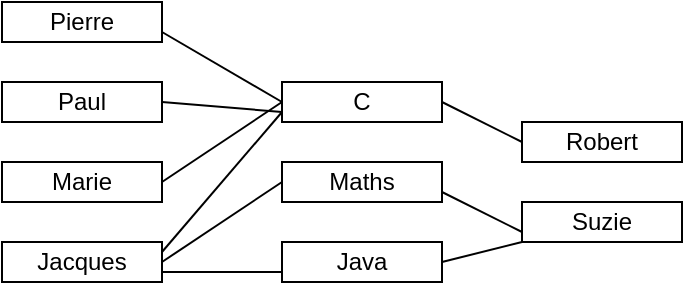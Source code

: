 <mxfile version="21.3.7" type="github">
  <diagram name="Page-1" id="W83nkq0wGUjShgSm_i4P">
    <mxGraphModel dx="624" dy="317" grid="1" gridSize="10" guides="1" tooltips="1" connect="1" arrows="1" fold="1" page="1" pageScale="1" pageWidth="827" pageHeight="1169" math="0" shadow="0">
      <root>
        <mxCell id="0" />
        <mxCell id="1" parent="0" />
        <mxCell id="p_mrfUnuA_tFeeekUHIw-1" value="Pierre" style="rounded=0;whiteSpace=wrap;html=1;" vertex="1" parent="1">
          <mxGeometry x="60" y="60" width="80" height="20" as="geometry" />
        </mxCell>
        <mxCell id="p_mrfUnuA_tFeeekUHIw-3" value="&lt;div&gt;Paul&lt;/div&gt;" style="rounded=0;whiteSpace=wrap;html=1;" vertex="1" parent="1">
          <mxGeometry x="60" y="100" width="80" height="20" as="geometry" />
        </mxCell>
        <mxCell id="p_mrfUnuA_tFeeekUHIw-6" value="Marie" style="rounded=0;whiteSpace=wrap;html=1;" vertex="1" parent="1">
          <mxGeometry x="60" y="140" width="80" height="20" as="geometry" />
        </mxCell>
        <mxCell id="p_mrfUnuA_tFeeekUHIw-7" value="Jacques" style="rounded=0;whiteSpace=wrap;html=1;" vertex="1" parent="1">
          <mxGeometry x="60" y="180" width="80" height="20" as="geometry" />
        </mxCell>
        <mxCell id="p_mrfUnuA_tFeeekUHIw-8" value="Java" style="rounded=0;whiteSpace=wrap;html=1;" vertex="1" parent="1">
          <mxGeometry x="200" y="180" width="80" height="20" as="geometry" />
        </mxCell>
        <mxCell id="p_mrfUnuA_tFeeekUHIw-9" value="C" style="rounded=0;whiteSpace=wrap;html=1;" vertex="1" parent="1">
          <mxGeometry x="200" y="100" width="80" height="20" as="geometry" />
        </mxCell>
        <mxCell id="p_mrfUnuA_tFeeekUHIw-10" value="Maths" style="rounded=0;whiteSpace=wrap;html=1;" vertex="1" parent="1">
          <mxGeometry x="200" y="140" width="80" height="20" as="geometry" />
        </mxCell>
        <mxCell id="p_mrfUnuA_tFeeekUHIw-11" value="Robert" style="rounded=0;whiteSpace=wrap;html=1;" vertex="1" parent="1">
          <mxGeometry x="320" y="120" width="80" height="20" as="geometry" />
        </mxCell>
        <mxCell id="p_mrfUnuA_tFeeekUHIw-12" value="Suzie" style="rounded=0;whiteSpace=wrap;html=1;" vertex="1" parent="1">
          <mxGeometry x="320" y="160" width="80" height="20" as="geometry" />
        </mxCell>
        <mxCell id="p_mrfUnuA_tFeeekUHIw-13" value="" style="endArrow=none;html=1;rounded=0;entryX=0;entryY=0.5;entryDx=0;entryDy=0;exitX=1;exitY=0.5;exitDx=0;exitDy=0;" edge="1" parent="1" source="p_mrfUnuA_tFeeekUHIw-9" target="p_mrfUnuA_tFeeekUHIw-11">
          <mxGeometry width="50" height="50" relative="1" as="geometry">
            <mxPoint x="300" y="200" as="sourcePoint" />
            <mxPoint x="350" y="150" as="targetPoint" />
          </mxGeometry>
        </mxCell>
        <mxCell id="p_mrfUnuA_tFeeekUHIw-14" value="" style="endArrow=none;html=1;rounded=0;entryX=0;entryY=0.75;entryDx=0;entryDy=0;exitX=1;exitY=0.75;exitDx=0;exitDy=0;" edge="1" parent="1" source="p_mrfUnuA_tFeeekUHIw-10" target="p_mrfUnuA_tFeeekUHIw-12">
          <mxGeometry width="50" height="50" relative="1" as="geometry">
            <mxPoint x="260" y="320" as="sourcePoint" />
            <mxPoint x="310" y="270" as="targetPoint" />
          </mxGeometry>
        </mxCell>
        <mxCell id="p_mrfUnuA_tFeeekUHIw-15" value="" style="endArrow=none;html=1;rounded=0;entryX=0;entryY=1;entryDx=0;entryDy=0;exitX=1;exitY=0.5;exitDx=0;exitDy=0;" edge="1" parent="1" source="p_mrfUnuA_tFeeekUHIw-8" target="p_mrfUnuA_tFeeekUHIw-12">
          <mxGeometry width="50" height="50" relative="1" as="geometry">
            <mxPoint x="320" y="280" as="sourcePoint" />
            <mxPoint x="370" y="230" as="targetPoint" />
          </mxGeometry>
        </mxCell>
        <mxCell id="p_mrfUnuA_tFeeekUHIw-16" value="" style="endArrow=none;html=1;rounded=0;entryX=1;entryY=0.75;entryDx=0;entryDy=0;exitX=0;exitY=0.5;exitDx=0;exitDy=0;" edge="1" parent="1" source="p_mrfUnuA_tFeeekUHIw-9" target="p_mrfUnuA_tFeeekUHIw-1">
          <mxGeometry width="50" height="50" relative="1" as="geometry">
            <mxPoint x="100" y="310" as="sourcePoint" />
            <mxPoint x="150" y="260" as="targetPoint" />
          </mxGeometry>
        </mxCell>
        <mxCell id="p_mrfUnuA_tFeeekUHIw-17" value="" style="endArrow=none;html=1;rounded=0;entryX=0;entryY=0.75;entryDx=0;entryDy=0;exitX=1;exitY=0.5;exitDx=0;exitDy=0;" edge="1" parent="1" source="p_mrfUnuA_tFeeekUHIw-3" target="p_mrfUnuA_tFeeekUHIw-9">
          <mxGeometry width="50" height="50" relative="1" as="geometry">
            <mxPoint x="110" y="300" as="sourcePoint" />
            <mxPoint x="160" y="250" as="targetPoint" />
          </mxGeometry>
        </mxCell>
        <mxCell id="p_mrfUnuA_tFeeekUHIw-18" value="" style="endArrow=none;html=1;rounded=0;exitX=1;exitY=0.5;exitDx=0;exitDy=0;" edge="1" parent="1" source="p_mrfUnuA_tFeeekUHIw-6">
          <mxGeometry width="50" height="50" relative="1" as="geometry">
            <mxPoint x="210" y="310" as="sourcePoint" />
            <mxPoint x="200" y="110" as="targetPoint" />
          </mxGeometry>
        </mxCell>
        <mxCell id="p_mrfUnuA_tFeeekUHIw-19" value="" style="endArrow=none;html=1;rounded=0;entryX=0;entryY=0.5;entryDx=0;entryDy=0;exitX=1;exitY=0.5;exitDx=0;exitDy=0;" edge="1" parent="1" source="p_mrfUnuA_tFeeekUHIw-7" target="p_mrfUnuA_tFeeekUHIw-10">
          <mxGeometry width="50" height="50" relative="1" as="geometry">
            <mxPoint x="160" y="330" as="sourcePoint" />
            <mxPoint x="210" y="280" as="targetPoint" />
          </mxGeometry>
        </mxCell>
        <mxCell id="p_mrfUnuA_tFeeekUHIw-20" value="" style="endArrow=none;html=1;rounded=0;entryX=0;entryY=0.75;entryDx=0;entryDy=0;exitX=1;exitY=0.75;exitDx=0;exitDy=0;" edge="1" parent="1" source="p_mrfUnuA_tFeeekUHIw-7" target="p_mrfUnuA_tFeeekUHIw-8">
          <mxGeometry width="50" height="50" relative="1" as="geometry">
            <mxPoint x="170" y="360" as="sourcePoint" />
            <mxPoint x="220" y="310" as="targetPoint" />
          </mxGeometry>
        </mxCell>
        <mxCell id="p_mrfUnuA_tFeeekUHIw-21" value="" style="endArrow=none;html=1;rounded=0;entryX=0;entryY=0.75;entryDx=0;entryDy=0;exitX=1;exitY=0.25;exitDx=0;exitDy=0;" edge="1" parent="1" source="p_mrfUnuA_tFeeekUHIw-7" target="p_mrfUnuA_tFeeekUHIw-9">
          <mxGeometry width="50" height="50" relative="1" as="geometry">
            <mxPoint x="120" y="350" as="sourcePoint" />
            <mxPoint x="170" y="300" as="targetPoint" />
          </mxGeometry>
        </mxCell>
      </root>
    </mxGraphModel>
  </diagram>
</mxfile>
